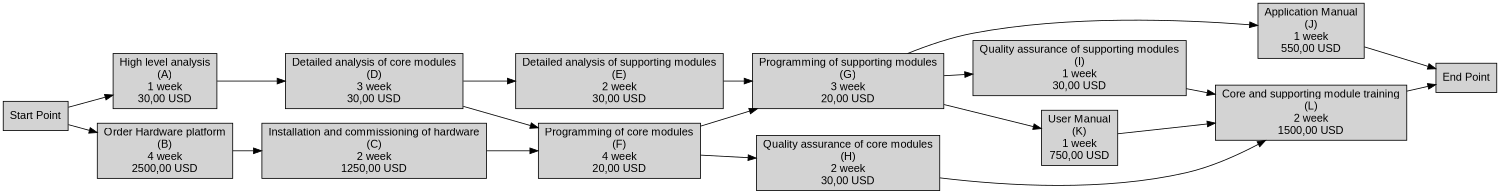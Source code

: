 digraph {
    rankdir=LR;
    size="10,10";
    dpi=300;
    node [style=filled, fontname="Arial"];
    "Start" [label="Start Point", shape=box];
    "End" [label="End Point", shape=box];
    "J" -> "End";
    "L" -> "End";
    "A" [label="High level analysis
(A)
1 week
30,00 USD", shape=box];
    "Start" -> "A";
    "B" [label="Order Hardware platform
(B)
4 week
2500,00 USD", shape=box];
    "Start" -> "B";
    "C" [label="Installation and commissioning of hardware
(C)
2 week
1250,00 USD", shape=box];
    "B" -> "C";
    "D" [label="Detailed analysis of core modules
(D)
3 week
30,00 USD", shape=box];
    "A" -> "D";
    "E" [label="Detailed analysis of supporting modules
(E)
2 week
30,00 USD", shape=box];
    "D" -> "E";
    "F" [label="Programming of core modules
(F)
4 week
20,00 USD", shape=box];
    "C" -> "F";
    "D" -> "F";
    "G" [label="Programming of supporting modules
(G)
3 week
20,00 USD", shape=box];
    "E" -> "G";
    "F" -> "G";
    "H" [label="Quality assurance of core modules
(H)
2 week
30,00 USD", shape=box];
    "F" -> "H";
    "I" [label="Quality assurance of supporting modules
(I)
1 week
30,00 USD", shape=box];
    "G" -> "I";
    "J" [label="Application Manual
(J)
1 week
550,00 USD", shape=box];
    "G" -> "J";
    "K" [label="User Manual
(K)
1 week
750,00 USD", shape=box];
    "G" -> "K";
    "L" [label="Core and supporting module training
(L)
2 week
1500,00 USD", shape=box];
    "H" -> "L";
    "I" -> "L";
    "K" -> "L";
}
